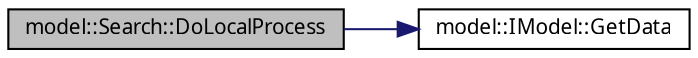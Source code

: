digraph "model::Search::DoLocalProcess"
{
 // INTERACTIVE_SVG=YES
  edge [fontname="Verdana",fontsize="10",labelfontname="Verdana",labelfontsize="10"];
  node [fontname="Verdana",fontsize="10",shape=record];
  rankdir="LR";
  Node1 [label="model::Search::DoLocalProcess",height=0.2,width=0.4,color="black", fillcolor="grey75", style="filled", fontcolor="black"];
  Node1 -> Node2 [color="midnightblue",fontsize="10",style="solid",fontname="Verdana"];
  Node2 [label="model::IModel::GetData",height=0.2,width=0.4,color="black", fillcolor="white", style="filled",URL="$classmodel_1_1_i_model.html#a9eb51fafa31fc823f21f8f67347165f2",tooltip="Функция получения данных модели. "];
}
